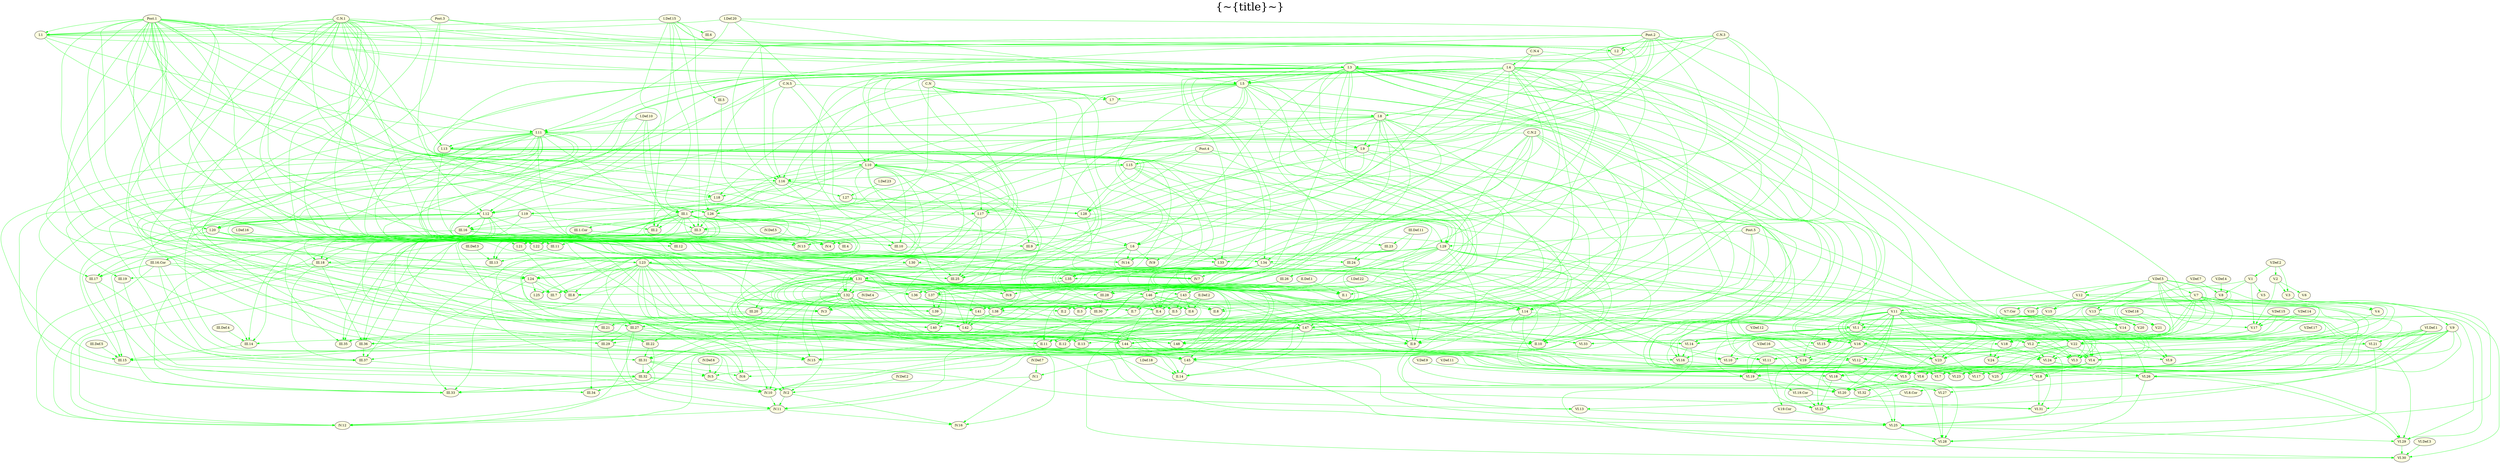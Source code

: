 // Elements Books I-VI proposition dependencies
//
// Graph connections generated from extracting 
// justifications from David Joyce's online elements.
// https://mathcs.clarku.edu/~djoyce/elements/elements.html
//
// First six books selected because they are the only
// books found in Oliver Byrne’s 1847 illustrated Elements
// https://www.c82.net/euclid/
//
// 2023jun21 created
// changed --------------------------------------
// 23jun23 terminal nodes colored, definitions linked
// 23jun28 simplified for (fmteucgv)

digraph G {

rankdir=TB;  //top to bottom
//B bottom  T top  L left R right

labelloc="t"

label=<<FONT COLOR="BLACK" POINT-SIZE="48.0">{~{title}~}</FONT>>;

ordering=out;
fontsize="16";

node [shape=oval];
node [style=filled, fillcolor=lightyellow];
edge [color=green];

//===start-node-attributes

//===end=node-attributes

//===start-book-deps
"III.1" -> "III.1.Cor";
"III.16" -> "III.16.Cor";
"V.7" -> "V.7.Cor";
"VI.8" -> "VI.8.Cor";
"VI.19" -> "VI.19.Cor";
"V.19" -> "V.19.Cor";
"Post.3" -> "I.1";
"Post.1" -> "I.1";
"I.Def.15" -> "I.1";
"C.N.1" -> "I.1";
"I.Def.20" -> "I.1";
"I.1" -> "I.10";
"I.9" -> "I.10";
"I.Def.20" -> "I.10";
"I.4" -> "I.10";
"I.3" -> "I.11";
"I.1" -> "I.11";
"Post.1" -> "I.11";
"I.Def.20" -> "I.11";
"I.8" -> "I.11";
"I.Def.10" -> "I.11";
"Post.3" -> "I.12";
"I.10" -> "I.12";
"Post.1" -> "I.12";
"I.Def.15" -> "I.12";
"I.8" -> "I.12";
"I.Def.10" -> "I.12";
"I.Def.10" -> "I.13";
"I.11" -> "I.13";
"C.N.2" -> "I.13";
"C.N.1" -> "I.13";
"Post.2" -> "I.14";
"I.13" -> "I.14";
"Post.4" -> "I.14";
"C.N.1" -> "I.14";
"C.N.3" -> "I.14";
"I.13" -> "I.15";
"Post.4" -> "I.15";
"C.N.1" -> "I.15";
"C.N.3" -> "I.15";
"I.10" -> "I.16";
"Post.1" -> "I.16";
"Post.2" -> "I.16";
"I.3" -> "I.16";
"I.15" -> "I.16";
"I.4" -> "I.16";
"C.N.5" -> "I.16";
"Post.2" -> "I.17";
"I.16" -> "I.17";
"C.N" -> "I.17";
"I.13" -> "I.17";
"I.3" -> "I.18";
"Post.1" -> "I.18";
"I.16" -> "I.18";
"I.5" -> "I.18";
"I.5" -> "I.19";
"I.18" -> "I.19";
"Post.1" -> "I.2";
"I.1" -> "I.2";
"Post.2" -> "I.2";
"Post.3" -> "I.2";
"I.Def.15" -> "I.2";
"C.N.3" -> "I.2";
"C.N.1" -> "I.2";
"Post.2" -> "I.20";
"I.3" -> "I.20";
"Post.1" -> "I.20";
"I.5" -> "I.20";
"C.N.5" -> "I.20";
"I.19" -> "I.20";
"Post.2" -> "I.21";
"I.20" -> "I.21";
"C.N" -> "I.21";
"I.16" -> "I.21";
"I.20" -> "I.22";
"Post.2" -> "I.22";
"I.3" -> "I.22";
"Post.3" -> "I.22";
"Post.1" -> "I.22";
"I.Def.16" -> "I.22";
"C.N.1" -> "I.22";
"Post.1" -> "I.23";
"I.22" -> "I.23";
"I.8" -> "I.23";
"I.23" -> "I.24";
"I.3" -> "I.24";
"Post.1" -> "I.24";
"I.4" -> "I.24";
"I.5" -> "I.24";
"I.19" -> "I.24";
"I.4" -> "I.25";
"I.24" -> "I.25";
"I.3" -> "I.26";
"Post.1" -> "I.26";
"I.4" -> "I.26";
"C.N.1" -> "I.26";
"I.16" -> "I.26";
"I.16" -> "I.27";
"I.Def.23" -> "I.27";
"I.15" -> "I.28";
"C.N.1" -> "I.28";
"I.27" -> "I.28";
"I.13" -> "I.28";
"Post.4" -> "I.28";
"C.N.3" -> "I.28";
"I.13" -> "I.29";
"Post.5" -> "I.29";
"I.15" -> "I.29";
"C.N.1" -> "I.29";
"C.N.2" -> "I.29";
"I.2" -> "I.3";
"Post.3" -> "I.3";
"I.Def.15" -> "I.3";
"C.N.1" -> "I.3";
"I.29" -> "I.30";
"C.N.1" -> "I.30";
"Post.1" -> "I.31";
"I.23" -> "I.31";
"Post.2" -> "I.31";
"I.27" -> "I.31";
"I.31" -> "I.32";
"I.29" -> "I.32";
"C.N.2" -> "I.32";
"I.13" -> "I.32";
"C.N.1" -> "I.32";
"Post.1" -> "I.33";
"I.29" -> "I.33";
"I.4" -> "I.33";
"I.27" -> "I.33";
"I.29" -> "I.34";
"I.26" -> "I.34";
"C.N.2" -> "I.34";
"I.4" -> "I.34";
"I.34" -> "I.35";
"C.N.1" -> "I.35";
"C.N.2" -> "I.35";
"I.29" -> "I.35";
"I.4" -> "I.35";
"C.N.3" -> "I.35";
"Post.1" -> "I.36";
"I.34" -> "I.36";
"C.N.1" -> "I.36";
"I.33" -> "I.36";
"I.35" -> "I.36";
"Post.2" -> "I.37";
"I.31" -> "I.37";
"I.35" -> "I.37";
"I.34" -> "I.37";
"C.N" -> "I.37";
"Post.2" -> "I.38";
"I.31" -> "I.38";
"I.36" -> "I.38";
"I.34" -> "I.38";
"C.N" -> "I.38";
"Post.1" -> "I.39";
"I.31" -> "I.39";
"I.37" -> "I.39";
"C.N.1" -> "I.39";
"C.N.4" -> "I.4";
"Post.1" -> "I.40";
"I.31" -> "I.40";
"I.38" -> "I.40";
"C.N.1" -> "I.40";
"Post.1" -> "I.41";
"I.37" -> "I.41";
"I.34" -> "I.41";
"I.10" -> "I.42";
"Post.1" -> "I.42";
"I.23" -> "I.42";
"I.31" -> "I.42";
"I.38" -> "I.42";
"I.41" -> "I.42";
"C.N.1" -> "I.42";
"I.34" -> "I.43";
"C.N.2" -> "I.43";
"C.N.3" -> "I.43";
"I.42" -> "I.44";
"Post.2" -> "I.44";
"I.31" -> "I.44";
"Post.1" -> "I.44";
"I.29" -> "I.44";
"Post.5" -> "I.44";
"I.43" -> "I.44";
"C.N.1" -> "I.44";
"I.15" -> "I.44";
"Post.1" -> "I.45";
"I.42" -> "I.45";
"I.44" -> "I.45";
"C.N.1" -> "I.45";
"C.N.2" -> "I.45";
"I.29" -> "I.45";
"I.14" -> "I.45";
"I.34" -> "I.45";
"I.30" -> "I.45";
"I.33" -> "I.45";
"I.11" -> "I.46";
"I.3" -> "I.46";
"I.31" -> "I.46";
"I.34" -> "I.46";
"I.29" -> "I.46";
"Post.4" -> "I.46";
"I.Def.22" -> "I.46";
"I.46" -> "I.47";
"I.31" -> "I.47";
"Post.1" -> "I.47";
"I.Def.22" -> "I.47";
"I.14" -> "I.47";
"Post.4" -> "I.47";
"C.N.2" -> "I.47";
"I.4" -> "I.47";
"I.41" -> "I.47";
"I.11" -> "I.48";
"I.3" -> "I.48";
"Post.1" -> "I.48";
"C.N.2" -> "I.48";
"I.47" -> "I.48";
"C.N.1" -> "I.48";
"I.8" -> "I.48";
"I.Def.20" -> "I.5";
"Post.2" -> "I.5";
"I.3" -> "I.5";
"Post.1" -> "I.5";
"I.4" -> "I.5";
"C.N.3" -> "I.5";
"C.N" -> "I.6";
"I.3" -> "I.6";
"Post.1" -> "I.6";
"I.4" -> "I.6";
"C.N.5" -> "I.6";
"Post.1" -> "I.7";
"I.5" -> "I.7";
"C.N.5" -> "I.7";
"C.N" -> "I.7";
"I.7" -> "I.8";
"C.N.4" -> "I.8";
"I.3" -> "I.9";
"Post.1" -> "I.9";
"I.1" -> "I.9";
"I.Def.20" -> "I.9";
"I.8" -> "I.9";
"I.11" -> "II.1";
"I.3" -> "II.1";
"I.31" -> "II.1";
"II.Def.1" -> "II.1";
"I.34" -> "II.1";
"I.11" -> "II.10";
"I.3" -> "II.10";
"I.31" -> "II.10";
"I.29" -> "II.10";
"Post.5" -> "II.10";
"I.5" -> "II.10";
"I.32" -> "II.10";
"I.15" -> "II.10";
"I.6" -> "II.10";
"I.34" -> "II.10";
"I.47" -> "II.10";
"I.46" -> "II.11";
"I.10" -> "II.11";
"I.3" -> "II.11";
"II.6" -> "II.11";
"I.47" -> "II.11";
"I.12" -> "II.12";
"II.4" -> "II.12";
"I.47" -> "II.12";
"I.12" -> "II.13";
"II.7" -> "II.13";
"I.47" -> "II.13";
"I.45" -> "II.14";
"I.3" -> "II.14";
"I.10" -> "II.14";
"I.Def.18" -> "II.14";
"II.5" -> "II.14";
"I.47" -> "II.14";
"I.46" -> "II.2";
"I.31" -> "II.2";
"II.Def.1" -> "II.2";
"I.46" -> "II.3";
"I.31" -> "II.3";
"I.46" -> "II.4";
"I.31" -> "II.4";
"I.29" -> "II.4";
"I.5" -> "II.4";
"I.6" -> "II.4";
"I.34" -> "II.4";
"I.43" -> "II.4";
"I.46" -> "II.5";
"I.31" -> "II.5";
"I.43" -> "II.5";
"I.36" -> "II.5";
"II.Def.2" -> "II.5";
"I.46" -> "II.6";
"I.31" -> "II.6";
"I.36" -> "II.6";
"I.43" -> "II.6";
"II.Def.2" -> "II.6";
"I.46" -> "II.7";
"I.31" -> "II.7";
"I.43" -> "II.7";
"I.3" -> "II.8";
"I.46" -> "II.8";
"I.31" -> "II.8";
"I.34" -> "II.8";
"I.36" -> "II.8";
"I.43" -> "II.8";
"I.11" -> "II.9";
"I.3" -> "II.9";
"I.31" -> "II.9";
"I.5" -> "II.9";
"I.32" -> "II.9";
"I.29" -> "II.9";
"I.6" -> "II.9";
"I.47" -> "II.9";
"I.34" -> "II.9";
"I.10" -> "III.1";
"I.11" -> "III.1";
"I.Def.15" -> "III.1";
"I.8" -> "III.1";
"I.Def.10" -> "III.1";
"I.10" -> "III.10";
"I.11" -> "III.10";
"III.1.Cor" -> "III.10";
"III.5" -> "III.10";
"III.1" -> "III.11";
"I.20" -> "III.11";
"III.1" -> "III.12";
"I.20" -> "III.12";
"III.1" -> "III.13";
"III.11" -> "III.13";
"III.2" -> "III.13";
"III.Def.3" -> "III.13";
"III.1" -> "III.14";
"I.12" -> "III.14";
"III.3" -> "III.14";
"I.47" -> "III.14";
"III.Def.4" -> "III.14";
"I.12" -> "III.15";
"III.Def.5" -> "III.15";
"I.3" -> "III.15";
"I.11" -> "III.15";
"III.14" -> "III.15";
"I.20" -> "III.15";
"I.24" -> "III.15";
"I.5" -> "III.16";
"I.17" -> "III.16";
"I.12" -> "III.16";
"I.19" -> "III.16";
"III.1" -> "III.17";
"I.11" -> "III.17";
"I.4" -> "III.17";
"III.16.Cor" -> "III.17";
"III.1" -> "III.18";
"I.12" -> "III.18";
"I.17" -> "III.18";
"I.19" -> "III.18";
"I.11" -> "III.19";
"III.18" -> "III.19";
"III.1" -> "III.2";
"I.Def.15" -> "III.2";
"I.5" -> "III.2";
"I.16" -> "III.2";
"I.19" -> "III.2";
"I.5" -> "III.20";
"I.32" -> "III.20";
"III.1" -> "III.21";
"III.20" -> "III.21";
"I.32" -> "III.22";
"III.21" -> "III.22";
"III.Def.11" -> "III.23";
"I.16" -> "III.23";
"III.23" -> "III.24";
"III.10" -> "III.24";
"C.N.4" -> "III.24";
"I.10" -> "III.25";
"I.11" -> "III.25";
"I.23" -> "III.25";
"I.6" -> "III.25";
"I.4" -> "III.25";
"III.9" -> "III.25";
"I.4" -> "III.26";
"III.Def.11" -> "III.26";
"III.24" -> "III.26";
"I.23" -> "III.27";
"I.26" -> "III.27";
"III.20" -> "III.27";
"III.1" -> "III.28";
"I.8" -> "III.28";
"III.26" -> "III.28";
"III.1" -> "III.29";
"III.27" -> "III.29";
"I.4" -> "III.29";
"III.1" -> "III.3";
"I.Def.15" -> "III.3";
"I.8" -> "III.3";
"I.Def.10" -> "III.3";
"I.5" -> "III.3";
"I.26" -> "III.3";
"I.10" -> "III.30";
"I.11" -> "III.30";
"I.4" -> "III.30";
"III.28" -> "III.30";
"I.5" -> "III.31";
"I.32" -> "III.31";
"I.17" -> "III.31";
"III.22" -> "III.31";
"I.11" -> "III.32";
"III.19" -> "III.32";
"III.31" -> "III.32";
"I.32" -> "III.32";
"III.22" -> "III.32";
"I.23" -> "III.33";
"I.10" -> "III.33";
"I.12" -> "III.33";
"I.4" -> "III.33";
"III.16.Cor" -> "III.33";
"III.32" -> "III.33";
"III.31" -> "III.33";
"I.11" -> "III.33";
"III.17" -> "III.34";
"I.23" -> "III.34";
"III.32" -> "III.34";
"III.1" -> "III.35";
"I.12" -> "III.35";
"III.3" -> "III.35";
"II.5" -> "III.35";
"I.47" -> "III.35";
"III.18" -> "III.36";
"II.6" -> "III.36";
"I.47" -> "III.36";
"III.1" -> "III.36";
"III.3" -> "III.36";
"III.17" -> "III.37";
"III.1" -> "III.37";
"III.18" -> "III.37";
"III.36" -> "III.37";
"I.8" -> "III.37";
"III.16.Cor" -> "III.37";
"III.1" -> "III.4";
"III.3" -> "III.4";
"I.Def.15" -> "III.5";
"I.Def.15" -> "III.6";
"I.20" -> "III.7";
"I.24" -> "III.7";
"I.23" -> "III.7";
"I.4" -> "III.7";
"III.1" -> "III.8";
"I.20" -> "III.8";
"I.24" -> "III.8";
"I.21" -> "III.8";
"I.23" -> "III.8";
"I.4" -> "III.8";
"I.10" -> "III.9";
"I.8" -> "III.9";
"III.1.Cor" -> "III.9";
"I.3" -> "IV.1";
"IV.Def.7" -> "IV.1";
"II.11" -> "IV.10";
"IV.1" -> "IV.10";
"IV.5" -> "IV.10";
"III.37" -> "IV.10";
"III.32" -> "IV.10";
"I.32" -> "IV.10";
"I.5" -> "IV.10";
"I.6" -> "IV.10";
"IV.10" -> "IV.11";
"IV.2" -> "IV.11";
"I.9" -> "IV.11";
"III.26" -> "IV.11";
"III.29" -> "IV.11";
"III.27" -> "IV.11";
"IV.11" -> "IV.12";
"III.16.Cor" -> "IV.12";
"III.1" -> "IV.12";
"III.18" -> "IV.12";
"I.47" -> "IV.12";
"I.8" -> "IV.12";
"III.27" -> "IV.12";
"I.26" -> "IV.12";
"I.9" -> "IV.13";
"I.4" -> "IV.13";
"I.12" -> "IV.13";
"I.26" -> "IV.13";
"III.16" -> "IV.13";
"I.9" -> "IV.14";
"IV.13" -> "IV.14";
"I.6" -> "IV.14";
"III.1" -> "IV.15";
"I.5" -> "IV.15";
"I.32" -> "IV.15";
"I.13" -> "IV.15";
"I.15" -> "IV.15";
"III.26" -> "IV.15";
"III.29" -> "IV.15";
"III.27" -> "IV.15";
"IV.2" -> "IV.16";
"IV.11" -> "IV.16";
"III.30" -> "IV.16";
"IV.1" -> "IV.16";
"III.16.Cor" -> "IV.2";
"I.23" -> "IV.2";
"III.32" -> "IV.2";
"I.32" -> "IV.2";
"IV.Def.2" -> "IV.2";
"III.1" -> "IV.3";
"I.23" -> "IV.3";
"III.16.Cor" -> "IV.3";
"III.18" -> "IV.3";
"I.13" -> "IV.3";
"I.32" -> "IV.3";
"IV.Def.4" -> "IV.3";
"I.9" -> "IV.4";
"I.12" -> "IV.4";
"I.26" -> "IV.4";
"III.16" -> "IV.4";
"IV.Def.5" -> "IV.4";
"I.10" -> "IV.5";
"I.11" -> "IV.5";
"I.4" -> "IV.5";
"IV.Def.6" -> "IV.5";
"III.31" -> "IV.5";
"III.1" -> "IV.6";
"I.11" -> "IV.6";
"I.4" -> "IV.6";
"III.31" -> "IV.6";
"III.1" -> "IV.7";
"I.11" -> "IV.7";
"III.16.Cor" -> "IV.7";
"III.18" -> "IV.7";
"I.28" -> "IV.7";
"I.30" -> "IV.7";
"I.34" -> "IV.7";
"I.10" -> "IV.8";
"I.31" -> "IV.8";
"I.34" -> "IV.8";
"I.8" -> "IV.9";
"I.6" -> "IV.9";
"V.Def.2" -> "V.1";
"V.7" -> "V.10";
"V.8" -> "V.10";
"V.Def.5" -> "V.11";
"V.Def.5" -> "V.12";
"V.1" -> "V.12";
"V.Def.7" -> "V.13";
"V.Def.5" -> "V.13";
"V.8" -> "V.14";
"V.13" -> "V.14";
"V.10" -> "V.14";
"V.7" -> "V.15";
"V.12" -> "V.15";
"V.Def.12" -> "V.16";
"V.15" -> "V.16";
"V.11" -> "V.16";
"V.14" -> "V.16";
"V.Def.5" -> "V.16";
"V.Def.14" -> "V.17";
"V.Def.15" -> "V.17";
"V.1" -> "V.17";
"V.2" -> "V.17";
"V.Def.5" -> "V.17";
"V.Def.15" -> "V.18";
"V.Def.14" -> "V.18";
"V.17" -> "V.18";
"V.11" -> "V.18";
"V.14" -> "V.18";
"V.16" -> "V.19";
"V.17" -> "V.19";
"V.11" -> "V.19";
"V.Def.16" -> "V.19";
"V.Def.2" -> "V.2";
"V.8" -> "V.20";
"V.7.Cor" -> "V.20";
"V.13" -> "V.20";
"V.10" -> "V.20";
"V.Def.18" -> "V.21";
"V.8" -> "V.21";
"V.7.Cor" -> "V.21";
"V.13" -> "V.21";
"V.10" -> "V.21";
"V.Def.17" -> "V.22";
"V.4" -> "V.22";
"V.20" -> "V.22";
"V.Def.5" -> "V.22";
"V.Def.18" -> "V.23";
"V.15" -> "V.23";
"V.11" -> "V.23";
"V.16" -> "V.23";
"V.21" -> "V.23";
"V.Def.5" -> "V.23";
"V.7.Cor" -> "V.24";
"V.22" -> "V.24";
"V.18" -> "V.24";
"V.7" -> "V.25";
"V.11" -> "V.25";
"V.19" -> "V.25";
"V.Def.5" -> "V.25";
"V.Def.2" -> "V.3";
"V.2" -> "V.3";
"V.3" -> "V.4";
"V.Def.5" -> "V.4";
"V.1" -> "V.5";
"V.2" -> "V.6";
"V.Def.5" -> "V.7";
"V.Def.4" -> "V.8";
"V.1" -> "V.8";
"V.Def.7" -> "V.8";
"V.8" -> "V.9";
"I.3" -> "VI.1";
"I.38" -> "VI.1";
"V.Def.5" -> "VI.1";
"I.41" -> "VI.1";
"V.15" -> "VI.1";
"V.11" -> "VI.1";
"I.31" -> "VI.10";
"I.34" -> "VI.10";
"VI.2" -> "VI.10";
"V.7" -> "VI.10";
"I.3" -> "VI.11";
"I.31" -> "VI.11";
"VI.2" -> "VI.11";
"V.7" -> "VI.11";
"I.3" -> "VI.12";
"I.31" -> "VI.12";
"VI.2" -> "VI.12";
"V.7" -> "VI.12";
"I.11" -> "VI.13";
"III.31" -> "VI.13";
"VI.8.Cor" -> "VI.13";
"I.14" -> "VI.14";
"I.31" -> "VI.14";
"V.7" -> "VI.14";
"VI.1" -> "VI.14";
"V.11" -> "VI.14";
"V.9" -> "VI.14";
"I.14" -> "VI.15";
"V.7" -> "VI.15";
"VI.1" -> "VI.15";
"V.11" -> "VI.15";
"V.9" -> "VI.15";
"I.11" -> "VI.16";
"I.3" -> "VI.16";
"I.31" -> "VI.16";
"V.7" -> "VI.16";
"VI.14" -> "VI.16";
"I.3" -> "VI.17";
"V.7" -> "VI.17";
"V.11" -> "VI.17";
"VI.16" -> "VI.17";
"I.23" -> "VI.18";
"I.32" -> "VI.18";
"VI.4" -> "VI.18";
"V.16" -> "VI.18";
"V.11" -> "VI.18";
"VI.Def.1" -> "VI.18";
"V.Def.11" -> "VI.19";
"VI.11" -> "VI.19";
"V.16" -> "VI.19";
"V.11" -> "VI.19";
"VI.15" -> "VI.19";
"V.Def.9" -> "VI.19";
"VI.1" -> "VI.19";
"V.7" -> "VI.19";
"I.37" -> "VI.2";
"V.7" -> "VI.2";
"VI.1" -> "VI.2";
"V.11" -> "VI.2";
"V.9" -> "VI.2";
"I.39" -> "VI.2";
"VI.Def.1" -> "VI.20";
"VI.6" -> "VI.20";
"VI.4" -> "VI.20";
"V.22" -> "VI.20";
"I.32" -> "VI.20";
"VI.1" -> "VI.20";
"V.12" -> "VI.20";
"V.11" -> "VI.20";
"V.16" -> "VI.20";
"VI.19" -> "VI.20";
"VI.Def.1" -> "VI.21";
"V.11" -> "VI.21";
"VI.11" -> "VI.22";
"V.11" -> "VI.22";
"V.22" -> "VI.22";
"VI.19.Cor" -> "VI.22";
"VI.12" -> "VI.22";
"VI.18" -> "VI.22";
"V.9" -> "VI.22";
"I.14" -> "VI.23";
"I.31" -> "VI.23";
"VI.12" -> "VI.23";
"VI.1" -> "VI.23";
"V.11" -> "VI.23";
"V.22" -> "VI.23";
"VI.2" -> "VI.24";
"V.18" -> "VI.24";
"V.16" -> "VI.24";
"I.29" -> "VI.24";
"V.22" -> "VI.24";
"VI.Def.1" -> "VI.24";
"VI.21" -> "VI.24";
"I.44" -> "VI.25";
"I.45" -> "VI.25";
"VI.13" -> "VI.25";
"VI.18" -> "VI.25";
"V.19.Cor" -> "VI.25";
"VI.1" -> "VI.25";
"V.11" -> "VI.25";
"V.16" -> "VI.25";
"V.Def.5" -> "VI.25";
"I.31" -> "VI.26";
"VI.24" -> "VI.26";
"VI.Def.1" -> "VI.26";
"V.11" -> "VI.26";
"V.9" -> "VI.26";
"VI.26" -> "VI.27";
"I.43" -> "VI.27";
"I.36" -> "VI.27";
"VI.27" -> "VI.28";
"I.9" -> "VI.28";
"VI.18" -> "VI.28";
"VI.25" -> "VI.28";
"VI.21" -> "VI.28";
"VI.26" -> "VI.28";
"I.36" -> "VI.28";
"VI.25" -> "VI.29";
"VI.21" -> "VI.29";
"VI.26" -> "VI.29";
"I.36" -> "VI.29";
"I.43" -> "VI.29";
"VI.24" -> "VI.29";
"I.31" -> "VI.3";
"I.29" -> "VI.3";
"I.6" -> "VI.3";
"VI.2" -> "VI.3";
"V.7" -> "VI.3";
"V.11" -> "VI.3";
"V.9" -> "VI.3";
"I.5" -> "VI.3";
"I.46" -> "VI.30";
"VI.29" -> "VI.30";
"VI.14" -> "VI.30";
"V.7" -> "VI.30";
"VI.Def.3" -> "VI.30";
"I.12" -> "VI.31";
"VI.8" -> "VI.31";
"VI.Def.1" -> "VI.31";
"VI.19.Cor" -> "VI.31";
"V.24" -> "VI.31";
"I.29" -> "VI.32";
"VI.6" -> "VI.32";
"I.32" -> "VI.32";
"I.14" -> "VI.32";
"III.27" -> "VI.33";
"V.Def.5" -> "VI.33";
"V.15" -> "VI.33";
"III.20" -> "VI.33";
"I.17" -> "VI.4";
"Post.5" -> "VI.4";
"I.28" -> "VI.4";
"I.34" -> "VI.4";
"VI.2" -> "VI.4";
"V.7" -> "VI.4";
"V.16" -> "VI.4";
"V.22" -> "VI.4";
"I.23" -> "VI.5";
"I.32" -> "VI.5";
"VI.4" -> "VI.5";
"V.11" -> "VI.5";
"V.9" -> "VI.5";
"I.8" -> "VI.5";
"I.4" -> "VI.5";
"I.23" -> "VI.6";
"I.32" -> "VI.6";
"VI.4" -> "VI.6";
"V.11" -> "VI.6";
"V.9" -> "VI.6";
"I.4" -> "VI.6";
"I.23" -> "VI.7";
"I.32" -> "VI.7";
"VI.4" -> "VI.7";
"V.11" -> "VI.7";
"V.9" -> "VI.7";
"I.5" -> "VI.7";
"I.13" -> "VI.7";
"I.17" -> "VI.7";
"I.32" -> "VI.8";
"VI.4" -> "VI.8";
"VI.Def.1" -> "VI.8";
"I.3" -> "VI.9";
"I.31" -> "VI.9";
"VI.2" -> "VI.9";
//===end-book-deps

}
